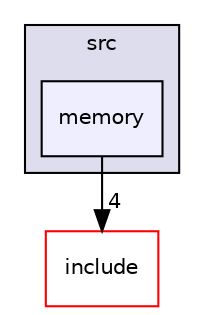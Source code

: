 digraph "D:/Pool/eclipse-workspace_aarch64/newspace/raspiOS/src/memory" {
  compound=true
  node [ fontsize="10", fontname="Helvetica"];
  edge [ labelfontsize="10", labelfontname="Helvetica"];
  subgraph clusterdir_68267d1309a1af8e8297ef4c3efbcdba {
    graph [ bgcolor="#ddddee", pencolor="black", label="src" fontname="Helvetica", fontsize="10", URL="dir_68267d1309a1af8e8297ef4c3efbcdba.html"]
  dir_94d7edf6f8f3d9af5fd63c44172da41c [shape=box, label="memory", style="filled", fillcolor="#eeeeff", pencolor="black", URL="dir_94d7edf6f8f3d9af5fd63c44172da41c.html"];
  }
  dir_d44c64559bbebec7f509842c48db8b23 [shape=box label="include" fillcolor="white" style="filled" color="red" URL="dir_d44c64559bbebec7f509842c48db8b23.html"];
  dir_94d7edf6f8f3d9af5fd63c44172da41c->dir_d44c64559bbebec7f509842c48db8b23 [headlabel="4", labeldistance=1.5 headhref="dir_000045_000000.html"];
}

